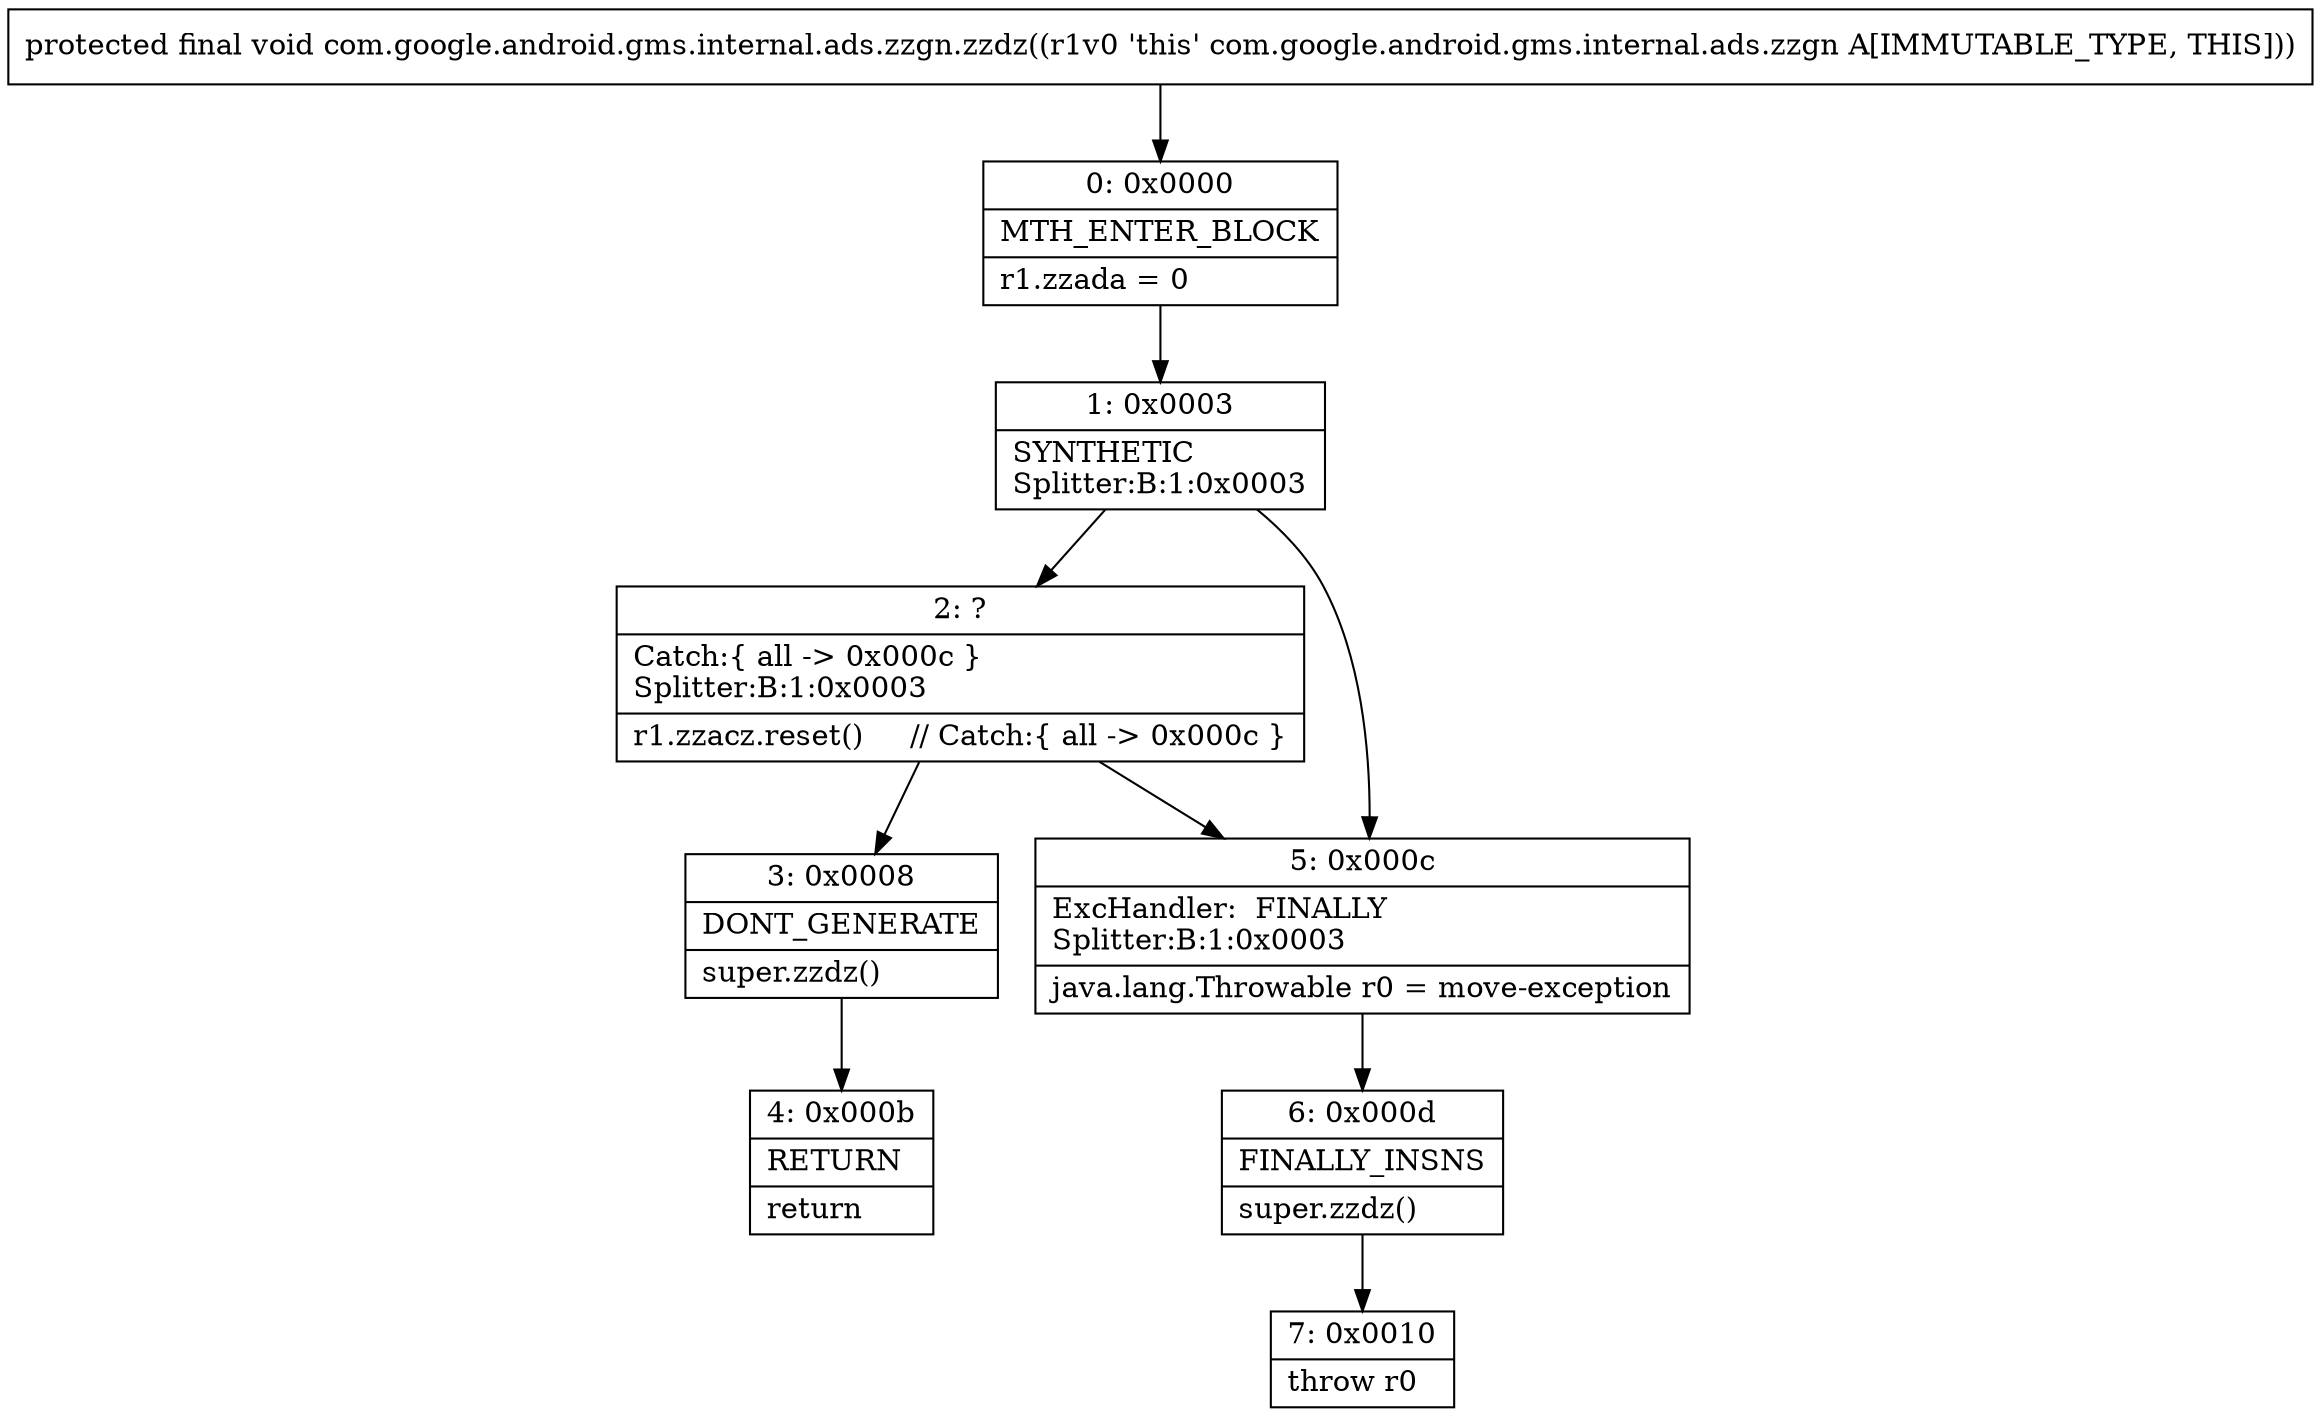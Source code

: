 digraph "CFG forcom.google.android.gms.internal.ads.zzgn.zzdz()V" {
Node_0 [shape=record,label="{0\:\ 0x0000|MTH_ENTER_BLOCK\l|r1.zzada = 0\l}"];
Node_1 [shape=record,label="{1\:\ 0x0003|SYNTHETIC\lSplitter:B:1:0x0003\l}"];
Node_2 [shape=record,label="{2\:\ ?|Catch:\{ all \-\> 0x000c \}\lSplitter:B:1:0x0003\l|r1.zzacz.reset()     \/\/ Catch:\{ all \-\> 0x000c \}\l}"];
Node_3 [shape=record,label="{3\:\ 0x0008|DONT_GENERATE\l|super.zzdz()\l}"];
Node_4 [shape=record,label="{4\:\ 0x000b|RETURN\l|return\l}"];
Node_5 [shape=record,label="{5\:\ 0x000c|ExcHandler:  FINALLY\lSplitter:B:1:0x0003\l|java.lang.Throwable r0 = move\-exception\l}"];
Node_6 [shape=record,label="{6\:\ 0x000d|FINALLY_INSNS\l|super.zzdz()\l}"];
Node_7 [shape=record,label="{7\:\ 0x0010|throw r0\l}"];
MethodNode[shape=record,label="{protected final void com.google.android.gms.internal.ads.zzgn.zzdz((r1v0 'this' com.google.android.gms.internal.ads.zzgn A[IMMUTABLE_TYPE, THIS])) }"];
MethodNode -> Node_0;
Node_0 -> Node_1;
Node_1 -> Node_2;
Node_1 -> Node_5;
Node_2 -> Node_3;
Node_2 -> Node_5;
Node_3 -> Node_4;
Node_5 -> Node_6;
Node_6 -> Node_7;
}

